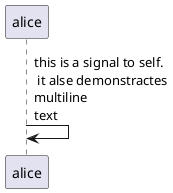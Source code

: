 @startuml
alice -> alice : this is a signal to self.\n it alse demonstractes\nmultiline\ntext
@enduml
